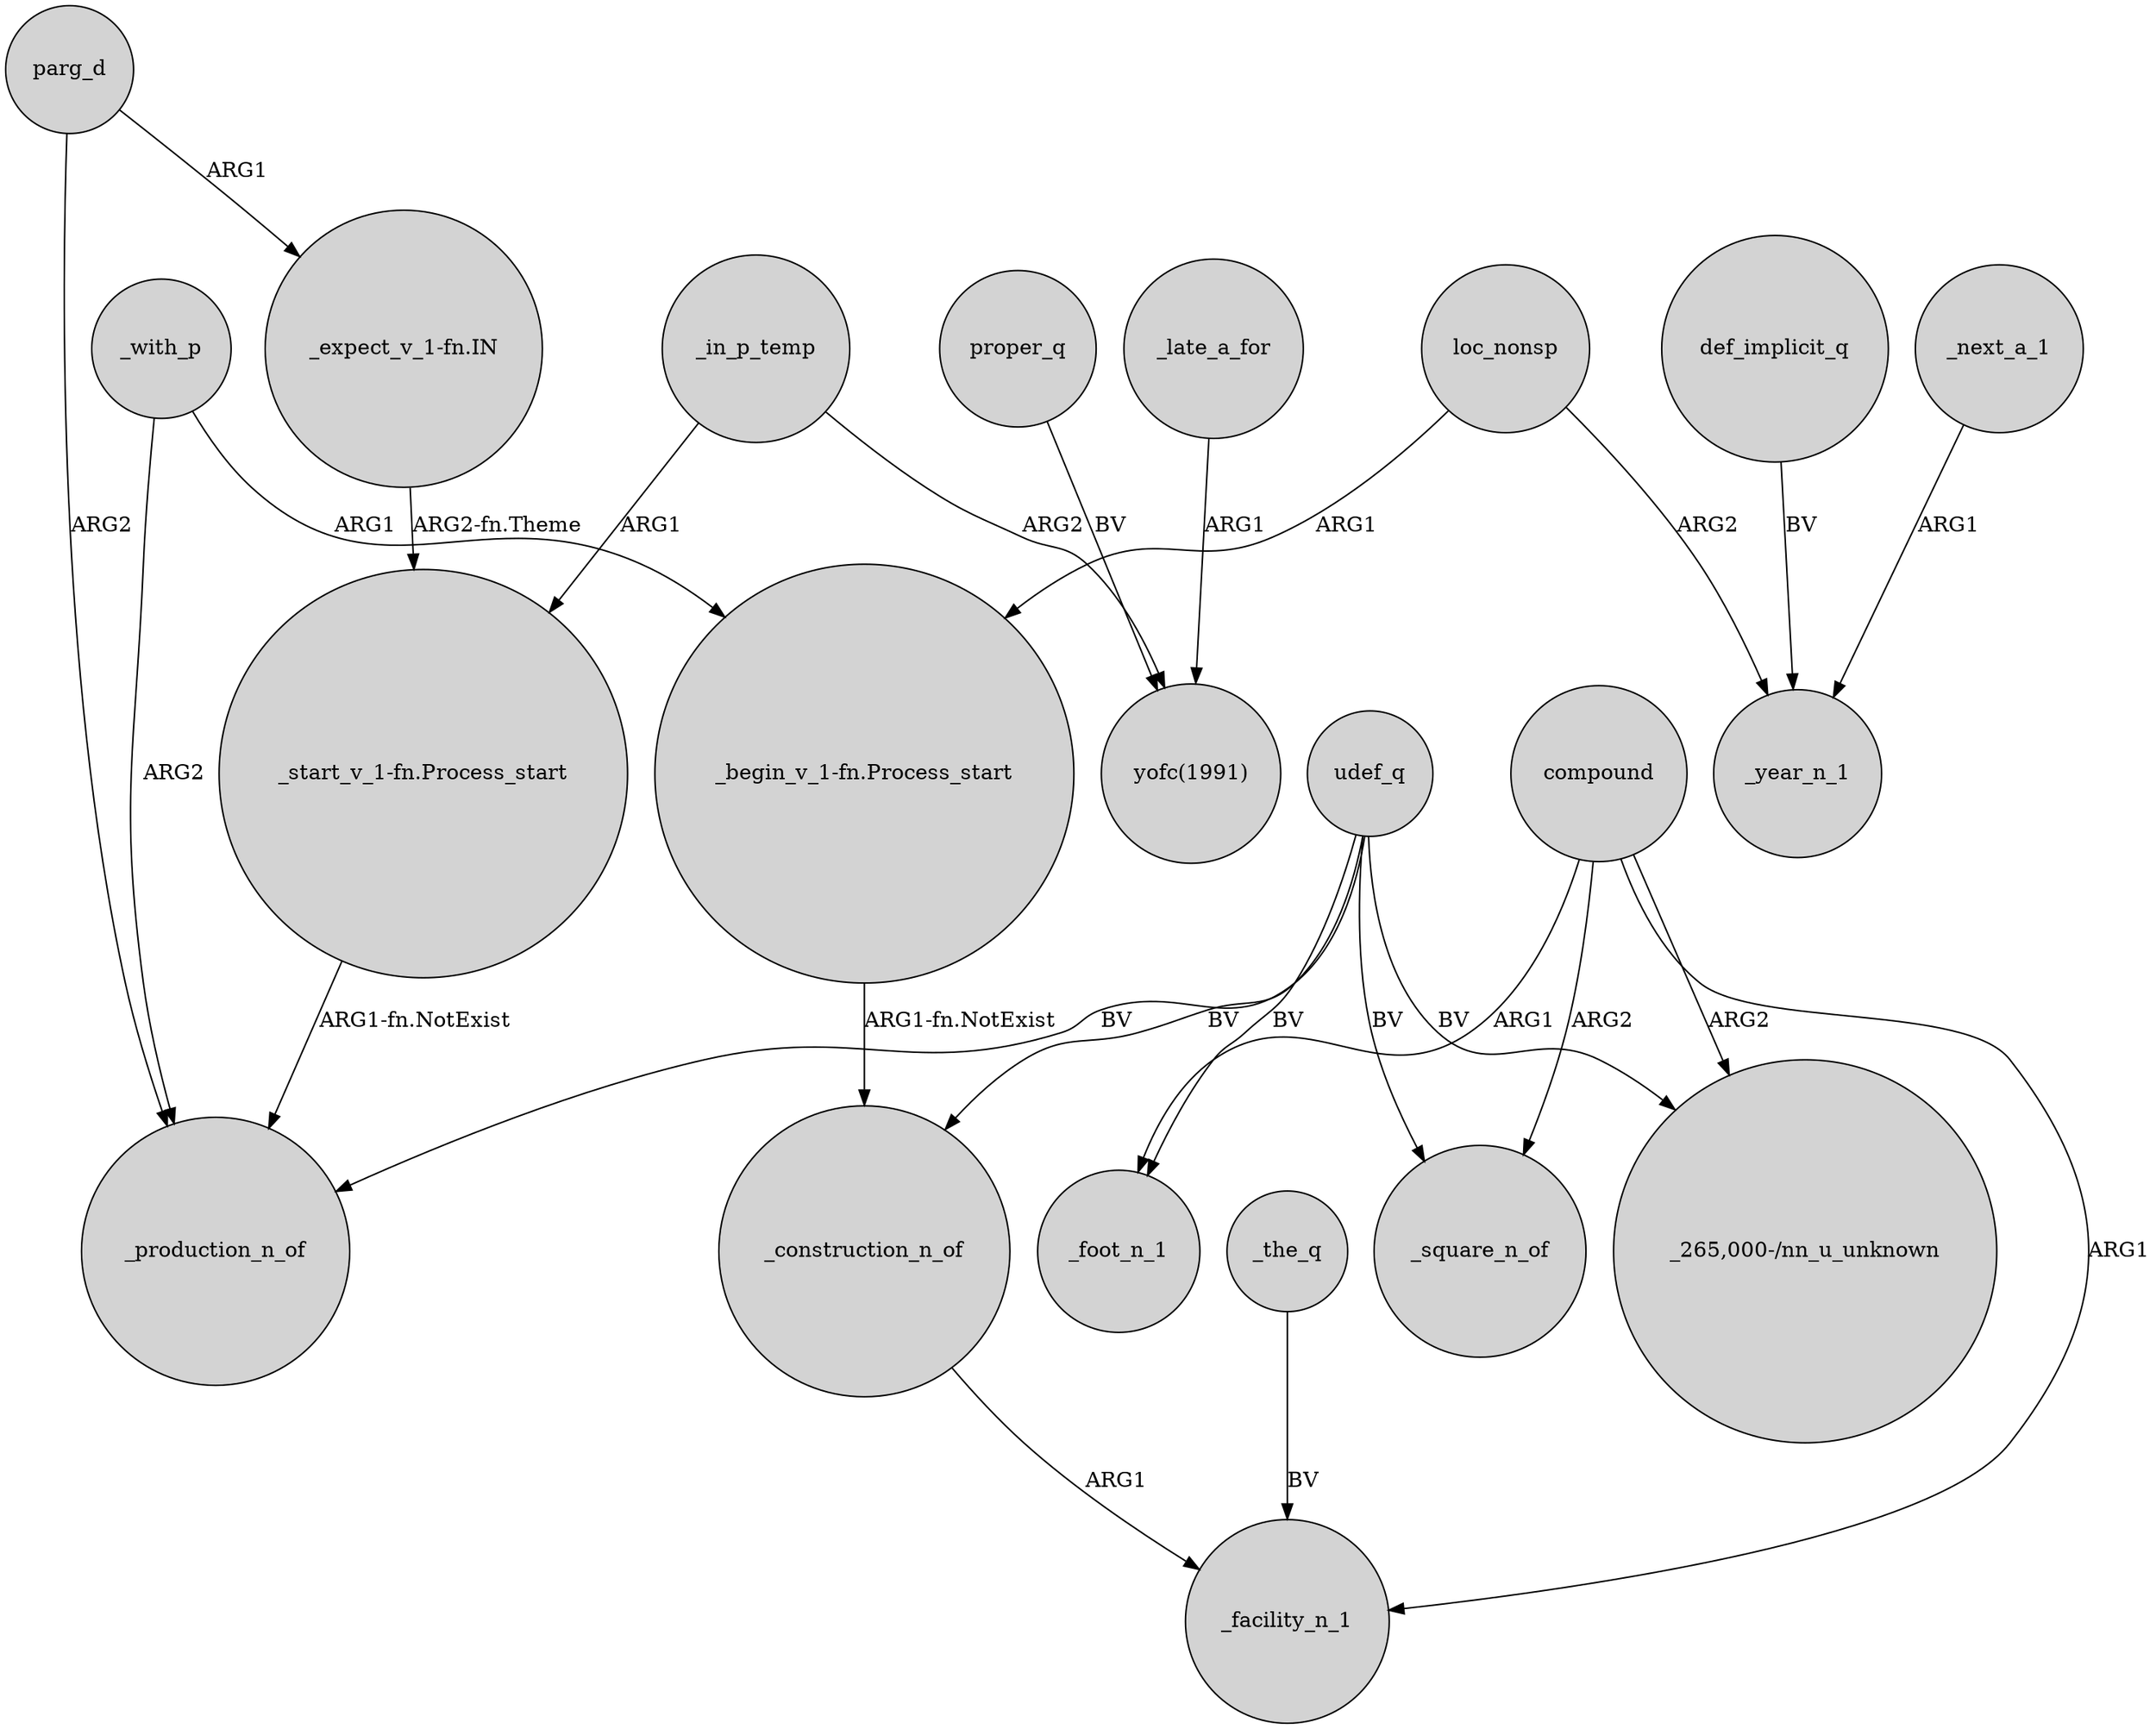 digraph {
	node [shape=circle style=filled]
	udef_q -> _production_n_of [label=BV]
	def_implicit_q -> _year_n_1 [label=BV]
	proper_q -> "yofc(1991)" [label=BV]
	"_expect_v_1-fn.IN" -> "_start_v_1-fn.Process_start" [label="ARG2-fn.Theme"]
	compound -> "_265,000-/nn_u_unknown" [label=ARG2]
	_with_p -> _production_n_of [label=ARG2]
	udef_q -> "_265,000-/nn_u_unknown" [label=BV]
	parg_d -> _production_n_of [label=ARG2]
	_with_p -> "_begin_v_1-fn.Process_start" [label=ARG1]
	compound -> _square_n_of [label=ARG2]
	udef_q -> _foot_n_1 [label=BV]
	"_begin_v_1-fn.Process_start" -> _construction_n_of [label="ARG1-fn.NotExist"]
	_next_a_1 -> _year_n_1 [label=ARG1]
	parg_d -> "_expect_v_1-fn.IN" [label=ARG1]
	loc_nonsp -> _year_n_1 [label=ARG2]
	compound -> _foot_n_1 [label=ARG1]
	compound -> _facility_n_1 [label=ARG1]
	_the_q -> _facility_n_1 [label=BV]
	"_start_v_1-fn.Process_start" -> _production_n_of [label="ARG1-fn.NotExist"]
	_late_a_for -> "yofc(1991)" [label=ARG1]
	udef_q -> _square_n_of [label=BV]
	udef_q -> _construction_n_of [label=BV]
	_construction_n_of -> _facility_n_1 [label=ARG1]
	loc_nonsp -> "_begin_v_1-fn.Process_start" [label=ARG1]
	_in_p_temp -> "_start_v_1-fn.Process_start" [label=ARG1]
	_in_p_temp -> "yofc(1991)" [label=ARG2]
}

